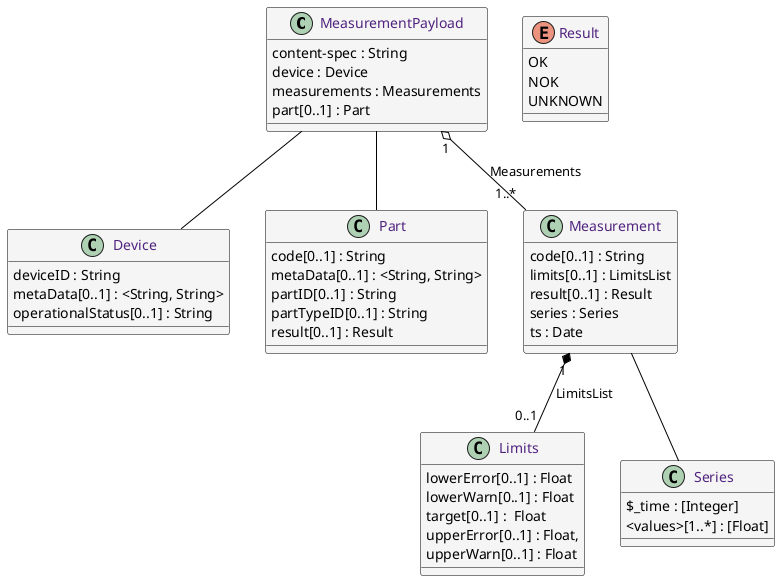 @startuml

skinparam class {
	BorderColor black
	FontColor #50237f
	BackgroundColor #f5f5f5
	ArrowColor black
}

skinparam stereotype {
	CBackgroundColor white
	EBackgroundColor white
}

class MeasurementPayload {
	content-spec : String
	device : Device
	measurements : Measurements
	part[0..1] : Part
}

class Device {
	deviceID : String
	metaData[0..1] : <String, String>
	operationalStatus[0..1] : String
}

class Part {
	code[0..1] : String
	metaData[0..1] : <String, String>
	partID[0..1] : String
	partTypeID[0..1] : String
	result[0..1] : Result
}

class Measurement {
	code[0..1] : String
	limits[0..1] : LimitsList
	result[0..1] : Result
	series : Series
	ts : Date
}

class Limits {
	lowerError[0..1] : Float
	lowerWarn[0..1] : Float
	target[0..1] :  Float
	upperError[0..1] : Float,
	upperWarn[0..1] : Float
}

class Series {
	$_time : [Integer]
	<values>[1..*] : [Float]
}

enum Result {
	OK
	NOK
	UNKNOWN
}

MeasurementPayload -- Device
MeasurementPayload -- Part
MeasurementPayload "1" o-- "1..*" Measurement : Measurements

Measurement -- Series
Measurement "1" *-- "0..1" Limits : LimitsList

@enduml